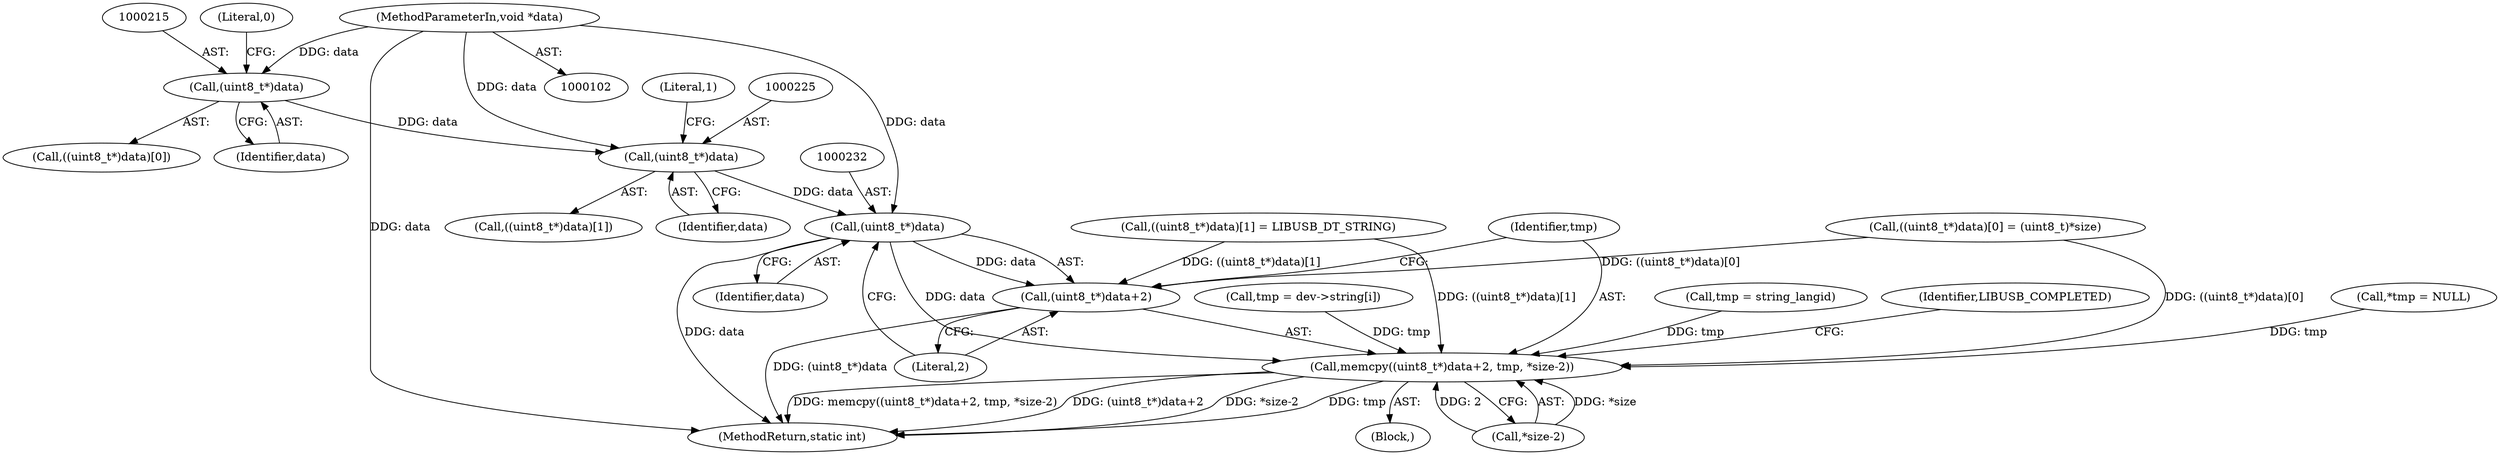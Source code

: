 digraph "1_Chrome_ac149a8d4371c0e01e0934fdd57b09e86f96b5b9_6@pointer" {
"1000231" [label="(Call,(uint8_t*)data)"];
"1000224" [label="(Call,(uint8_t*)data)"];
"1000214" [label="(Call,(uint8_t*)data)"];
"1000105" [label="(MethodParameterIn,void *data)"];
"1000229" [label="(Call,memcpy((uint8_t*)data+2, tmp, *size-2))"];
"1000230" [label="(Call,(uint8_t*)data+2)"];
"1000227" [label="(Literal,1)"];
"1000138" [label="(Call,tmp = string_langid)"];
"1000217" [label="(Literal,0)"];
"1000105" [label="(MethodParameterIn,void *data)"];
"1000229" [label="(Call,memcpy((uint8_t*)data+2, tmp, *size-2))"];
"1000234" [label="(Literal,2)"];
"1000216" [label="(Identifier,data)"];
"1000223" [label="(Call,((uint8_t*)data)[1])"];
"1000236" [label="(Call,*size-2)"];
"1000224" [label="(Call,(uint8_t*)data)"];
"1000214" [label="(Call,(uint8_t*)data)"];
"1000212" [label="(Call,((uint8_t*)data)[0] = (uint8_t)*size)"];
"1000241" [label="(Identifier,LIBUSB_COMPLETED)"];
"1000222" [label="(Call,((uint8_t*)data)[1] = LIBUSB_DT_STRING)"];
"1000109" [label="(Call,*tmp = NULL)"];
"1000235" [label="(Identifier,tmp)"];
"1000226" [label="(Identifier,data)"];
"1000231" [label="(Call,(uint8_t*)data)"];
"1000242" [label="(MethodReturn,static int)"];
"1000233" [label="(Identifier,data)"];
"1000230" [label="(Call,(uint8_t*)data+2)"];
"1000168" [label="(Call,tmp = dev->string[i])"];
"1000213" [label="(Call,((uint8_t*)data)[0])"];
"1000107" [label="(Block,)"];
"1000231" -> "1000230"  [label="AST: "];
"1000231" -> "1000233"  [label="CFG: "];
"1000232" -> "1000231"  [label="AST: "];
"1000233" -> "1000231"  [label="AST: "];
"1000234" -> "1000231"  [label="CFG: "];
"1000231" -> "1000242"  [label="DDG: data"];
"1000231" -> "1000229"  [label="DDG: data"];
"1000231" -> "1000230"  [label="DDG: data"];
"1000224" -> "1000231"  [label="DDG: data"];
"1000105" -> "1000231"  [label="DDG: data"];
"1000224" -> "1000223"  [label="AST: "];
"1000224" -> "1000226"  [label="CFG: "];
"1000225" -> "1000224"  [label="AST: "];
"1000226" -> "1000224"  [label="AST: "];
"1000227" -> "1000224"  [label="CFG: "];
"1000214" -> "1000224"  [label="DDG: data"];
"1000105" -> "1000224"  [label="DDG: data"];
"1000214" -> "1000213"  [label="AST: "];
"1000214" -> "1000216"  [label="CFG: "];
"1000215" -> "1000214"  [label="AST: "];
"1000216" -> "1000214"  [label="AST: "];
"1000217" -> "1000214"  [label="CFG: "];
"1000105" -> "1000214"  [label="DDG: data"];
"1000105" -> "1000102"  [label="AST: "];
"1000105" -> "1000242"  [label="DDG: data"];
"1000229" -> "1000107"  [label="AST: "];
"1000229" -> "1000236"  [label="CFG: "];
"1000230" -> "1000229"  [label="AST: "];
"1000235" -> "1000229"  [label="AST: "];
"1000236" -> "1000229"  [label="AST: "];
"1000241" -> "1000229"  [label="CFG: "];
"1000229" -> "1000242"  [label="DDG: *size-2"];
"1000229" -> "1000242"  [label="DDG: tmp"];
"1000229" -> "1000242"  [label="DDG: memcpy((uint8_t*)data+2, tmp, *size-2)"];
"1000229" -> "1000242"  [label="DDG: (uint8_t*)data+2"];
"1000222" -> "1000229"  [label="DDG: ((uint8_t*)data)[1]"];
"1000212" -> "1000229"  [label="DDG: ((uint8_t*)data)[0]"];
"1000168" -> "1000229"  [label="DDG: tmp"];
"1000138" -> "1000229"  [label="DDG: tmp"];
"1000109" -> "1000229"  [label="DDG: tmp"];
"1000236" -> "1000229"  [label="DDG: *size"];
"1000236" -> "1000229"  [label="DDG: 2"];
"1000230" -> "1000234"  [label="CFG: "];
"1000234" -> "1000230"  [label="AST: "];
"1000235" -> "1000230"  [label="CFG: "];
"1000230" -> "1000242"  [label="DDG: (uint8_t*)data"];
"1000222" -> "1000230"  [label="DDG: ((uint8_t*)data)[1]"];
"1000212" -> "1000230"  [label="DDG: ((uint8_t*)data)[0]"];
}
